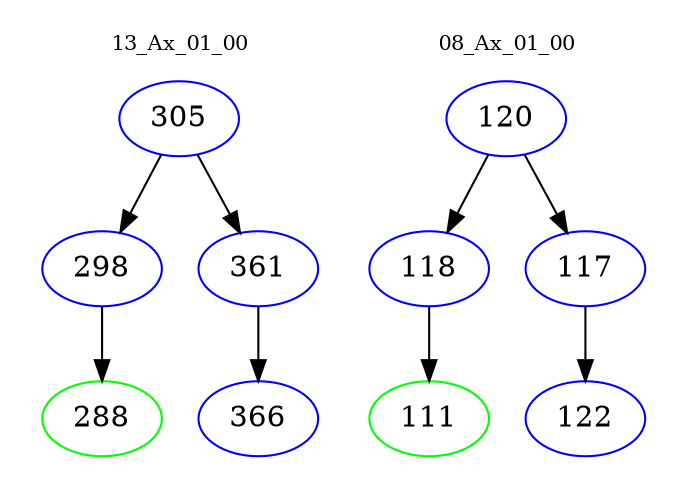 digraph{
subgraph cluster_0 {
color = white
label = "13_Ax_01_00";
fontsize=10;
T0_305 [label="305", color="blue"]
T0_305 -> T0_298 [color="black"]
T0_298 [label="298", color="blue"]
T0_298 -> T0_288 [color="black"]
T0_288 [label="288", color="green"]
T0_305 -> T0_361 [color="black"]
T0_361 [label="361", color="blue"]
T0_361 -> T0_366 [color="black"]
T0_366 [label="366", color="blue"]
}
subgraph cluster_1 {
color = white
label = "08_Ax_01_00";
fontsize=10;
T1_120 [label="120", color="blue"]
T1_120 -> T1_118 [color="black"]
T1_118 [label="118", color="blue"]
T1_118 -> T1_111 [color="black"]
T1_111 [label="111", color="green"]
T1_120 -> T1_117 [color="black"]
T1_117 [label="117", color="blue"]
T1_117 -> T1_122 [color="black"]
T1_122 [label="122", color="blue"]
}
}
